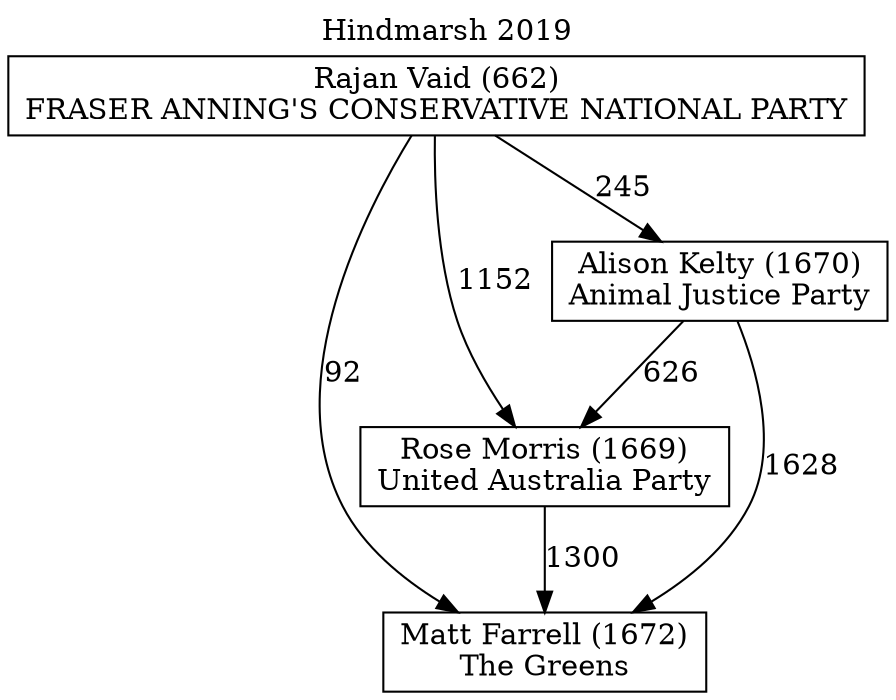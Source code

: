 // House preference flow
digraph "Matt Farrell (1672)_Hindmarsh_2019" {
	graph [label="Hindmarsh 2019" labelloc=t mclimit=10]
	node [shape=box]
	"Matt Farrell (1672)" [label="Matt Farrell (1672)
The Greens"]
	"Rose Morris (1669)" [label="Rose Morris (1669)
United Australia Party"]
	"Alison Kelty (1670)" [label="Alison Kelty (1670)
Animal Justice Party"]
	"Rajan Vaid (662)" [label="Rajan Vaid (662)
FRASER ANNING'S CONSERVATIVE NATIONAL PARTY"]
	"Matt Farrell (1672)" [label="Matt Farrell (1672)
The Greens"]
	"Alison Kelty (1670)" [label="Alison Kelty (1670)
Animal Justice Party"]
	"Rajan Vaid (662)" [label="Rajan Vaid (662)
FRASER ANNING'S CONSERVATIVE NATIONAL PARTY"]
	"Matt Farrell (1672)" [label="Matt Farrell (1672)
The Greens"]
	"Rajan Vaid (662)" [label="Rajan Vaid (662)
FRASER ANNING'S CONSERVATIVE NATIONAL PARTY"]
	"Rajan Vaid (662)" [label="Rajan Vaid (662)
FRASER ANNING'S CONSERVATIVE NATIONAL PARTY"]
	"Alison Kelty (1670)" [label="Alison Kelty (1670)
Animal Justice Party"]
	"Rajan Vaid (662)" [label="Rajan Vaid (662)
FRASER ANNING'S CONSERVATIVE NATIONAL PARTY"]
	"Rajan Vaid (662)" [label="Rajan Vaid (662)
FRASER ANNING'S CONSERVATIVE NATIONAL PARTY"]
	"Rose Morris (1669)" [label="Rose Morris (1669)
United Australia Party"]
	"Alison Kelty (1670)" [label="Alison Kelty (1670)
Animal Justice Party"]
	"Rajan Vaid (662)" [label="Rajan Vaid (662)
FRASER ANNING'S CONSERVATIVE NATIONAL PARTY"]
	"Rose Morris (1669)" [label="Rose Morris (1669)
United Australia Party"]
	"Rajan Vaid (662)" [label="Rajan Vaid (662)
FRASER ANNING'S CONSERVATIVE NATIONAL PARTY"]
	"Rajan Vaid (662)" [label="Rajan Vaid (662)
FRASER ANNING'S CONSERVATIVE NATIONAL PARTY"]
	"Alison Kelty (1670)" [label="Alison Kelty (1670)
Animal Justice Party"]
	"Rajan Vaid (662)" [label="Rajan Vaid (662)
FRASER ANNING'S CONSERVATIVE NATIONAL PARTY"]
	"Rajan Vaid (662)" [label="Rajan Vaid (662)
FRASER ANNING'S CONSERVATIVE NATIONAL PARTY"]
	"Rose Morris (1669)" -> "Matt Farrell (1672)" [label=1300]
	"Alison Kelty (1670)" -> "Rose Morris (1669)" [label=626]
	"Rajan Vaid (662)" -> "Alison Kelty (1670)" [label=245]
	"Alison Kelty (1670)" -> "Matt Farrell (1672)" [label=1628]
	"Rajan Vaid (662)" -> "Matt Farrell (1672)" [label=92]
	"Rajan Vaid (662)" -> "Rose Morris (1669)" [label=1152]
}
